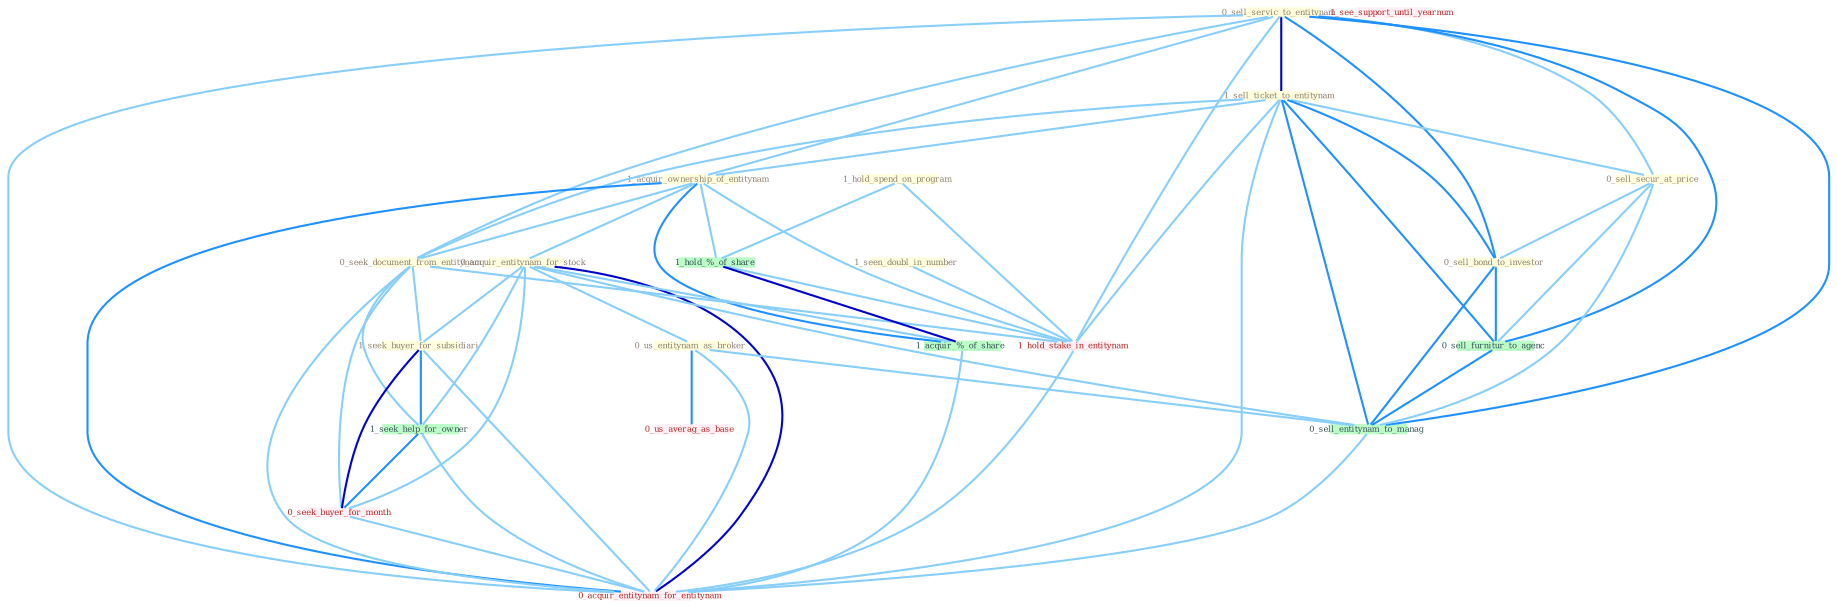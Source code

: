Graph G{ 
    node
    [shape=polygon,style=filled,width=.5,height=.06,color="#BDFCC9",fixedsize=true,fontsize=4,
    fontcolor="#2f4f4f"];
    {node
    [color="#ffffe0", fontcolor="#8b7d6b"] "0_sell_servic_to_entitynam " "1_seen_doubl_in_number " "1_sell_ticket_to_entitynam " "1_acquir_ownership_of_entitynam " "0_acquir_entitynam_for_stock " "0_us_entitynam_as_broker " "0_seek_document_from_entitynam " "1_seek_buyer_for_subsidiari " "0_sell_secur_at_price " "0_sell_bond_to_investor " "1_hold_spend_on_program "}
{node [color="#fff0f5", fontcolor="#b22222"] "1_hold_stake_in_entitynam " "0_seek_buyer_for_month " "1_see_support_until_yearnum " "0_us_averag_as_base " "0_acquir_entitynam_for_entitynam "}
edge [color="#B0E2FF"];

	"0_sell_servic_to_entitynam " -- "1_sell_ticket_to_entitynam " [w="3", color="#0000cd" , len=0.6];
	"0_sell_servic_to_entitynam " -- "1_acquir_ownership_of_entitynam " [w="1", color="#87cefa" ];
	"0_sell_servic_to_entitynam " -- "0_seek_document_from_entitynam " [w="1", color="#87cefa" ];
	"0_sell_servic_to_entitynam " -- "0_sell_secur_at_price " [w="1", color="#87cefa" ];
	"0_sell_servic_to_entitynam " -- "0_sell_bond_to_investor " [w="2", color="#1e90ff" , len=0.8];
	"0_sell_servic_to_entitynam " -- "1_hold_stake_in_entitynam " [w="1", color="#87cefa" ];
	"0_sell_servic_to_entitynam " -- "0_sell_furnitur_to_agenc " [w="2", color="#1e90ff" , len=0.8];
	"0_sell_servic_to_entitynam " -- "0_sell_entitynam_to_manag " [w="2", color="#1e90ff" , len=0.8];
	"0_sell_servic_to_entitynam " -- "0_acquir_entitynam_for_entitynam " [w="1", color="#87cefa" ];
	"1_seen_doubl_in_number " -- "1_hold_stake_in_entitynam " [w="1", color="#87cefa" ];
	"1_sell_ticket_to_entitynam " -- "1_acquir_ownership_of_entitynam " [w="1", color="#87cefa" ];
	"1_sell_ticket_to_entitynam " -- "0_seek_document_from_entitynam " [w="1", color="#87cefa" ];
	"1_sell_ticket_to_entitynam " -- "0_sell_secur_at_price " [w="1", color="#87cefa" ];
	"1_sell_ticket_to_entitynam " -- "0_sell_bond_to_investor " [w="2", color="#1e90ff" , len=0.8];
	"1_sell_ticket_to_entitynam " -- "1_hold_stake_in_entitynam " [w="1", color="#87cefa" ];
	"1_sell_ticket_to_entitynam " -- "0_sell_furnitur_to_agenc " [w="2", color="#1e90ff" , len=0.8];
	"1_sell_ticket_to_entitynam " -- "0_sell_entitynam_to_manag " [w="2", color="#1e90ff" , len=0.8];
	"1_sell_ticket_to_entitynam " -- "0_acquir_entitynam_for_entitynam " [w="1", color="#87cefa" ];
	"1_acquir_ownership_of_entitynam " -- "0_acquir_entitynam_for_stock " [w="1", color="#87cefa" ];
	"1_acquir_ownership_of_entitynam " -- "0_seek_document_from_entitynam " [w="1", color="#87cefa" ];
	"1_acquir_ownership_of_entitynam " -- "1_hold_%_of_share " [w="1", color="#87cefa" ];
	"1_acquir_ownership_of_entitynam " -- "1_hold_stake_in_entitynam " [w="1", color="#87cefa" ];
	"1_acquir_ownership_of_entitynam " -- "1_acquir_%_of_share " [w="2", color="#1e90ff" , len=0.8];
	"1_acquir_ownership_of_entitynam " -- "0_acquir_entitynam_for_entitynam " [w="2", color="#1e90ff" , len=0.8];
	"0_acquir_entitynam_for_stock " -- "0_us_entitynam_as_broker " [w="1", color="#87cefa" ];
	"0_acquir_entitynam_for_stock " -- "1_seek_buyer_for_subsidiari " [w="1", color="#87cefa" ];
	"0_acquir_entitynam_for_stock " -- "1_seek_help_for_owner " [w="1", color="#87cefa" ];
	"0_acquir_entitynam_for_stock " -- "0_seek_buyer_for_month " [w="1", color="#87cefa" ];
	"0_acquir_entitynam_for_stock " -- "1_acquir_%_of_share " [w="1", color="#87cefa" ];
	"0_acquir_entitynam_for_stock " -- "0_sell_entitynam_to_manag " [w="1", color="#87cefa" ];
	"0_acquir_entitynam_for_stock " -- "0_acquir_entitynam_for_entitynam " [w="3", color="#0000cd" , len=0.6];
	"0_us_entitynam_as_broker " -- "0_us_averag_as_base " [w="2", color="#1e90ff" , len=0.8];
	"0_us_entitynam_as_broker " -- "0_sell_entitynam_to_manag " [w="1", color="#87cefa" ];
	"0_us_entitynam_as_broker " -- "0_acquir_entitynam_for_entitynam " [w="1", color="#87cefa" ];
	"0_seek_document_from_entitynam " -- "1_seek_buyer_for_subsidiari " [w="1", color="#87cefa" ];
	"0_seek_document_from_entitynam " -- "1_hold_stake_in_entitynam " [w="1", color="#87cefa" ];
	"0_seek_document_from_entitynam " -- "1_seek_help_for_owner " [w="1", color="#87cefa" ];
	"0_seek_document_from_entitynam " -- "0_seek_buyer_for_month " [w="1", color="#87cefa" ];
	"0_seek_document_from_entitynam " -- "0_acquir_entitynam_for_entitynam " [w="1", color="#87cefa" ];
	"1_seek_buyer_for_subsidiari " -- "1_seek_help_for_owner " [w="2", color="#1e90ff" , len=0.8];
	"1_seek_buyer_for_subsidiari " -- "0_seek_buyer_for_month " [w="3", color="#0000cd" , len=0.6];
	"1_seek_buyer_for_subsidiari " -- "0_acquir_entitynam_for_entitynam " [w="1", color="#87cefa" ];
	"0_sell_secur_at_price " -- "0_sell_bond_to_investor " [w="1", color="#87cefa" ];
	"0_sell_secur_at_price " -- "0_sell_furnitur_to_agenc " [w="1", color="#87cefa" ];
	"0_sell_secur_at_price " -- "0_sell_entitynam_to_manag " [w="1", color="#87cefa" ];
	"0_sell_bond_to_investor " -- "0_sell_furnitur_to_agenc " [w="2", color="#1e90ff" , len=0.8];
	"0_sell_bond_to_investor " -- "0_sell_entitynam_to_manag " [w="2", color="#1e90ff" , len=0.8];
	"1_hold_spend_on_program " -- "1_hold_%_of_share " [w="1", color="#87cefa" ];
	"1_hold_spend_on_program " -- "1_hold_stake_in_entitynam " [w="1", color="#87cefa" ];
	"1_hold_%_of_share " -- "1_hold_stake_in_entitynam " [w="1", color="#87cefa" ];
	"1_hold_%_of_share " -- "1_acquir_%_of_share " [w="3", color="#0000cd" , len=0.6];
	"1_hold_stake_in_entitynam " -- "0_acquir_entitynam_for_entitynam " [w="1", color="#87cefa" ];
	"1_seek_help_for_owner " -- "0_seek_buyer_for_month " [w="2", color="#1e90ff" , len=0.8];
	"1_seek_help_for_owner " -- "0_acquir_entitynam_for_entitynam " [w="1", color="#87cefa" ];
	"0_seek_buyer_for_month " -- "0_acquir_entitynam_for_entitynam " [w="1", color="#87cefa" ];
	"1_acquir_%_of_share " -- "0_acquir_entitynam_for_entitynam " [w="1", color="#87cefa" ];
	"0_sell_furnitur_to_agenc " -- "0_sell_entitynam_to_manag " [w="2", color="#1e90ff" , len=0.8];
	"0_sell_entitynam_to_manag " -- "0_acquir_entitynam_for_entitynam " [w="1", color="#87cefa" ];
}